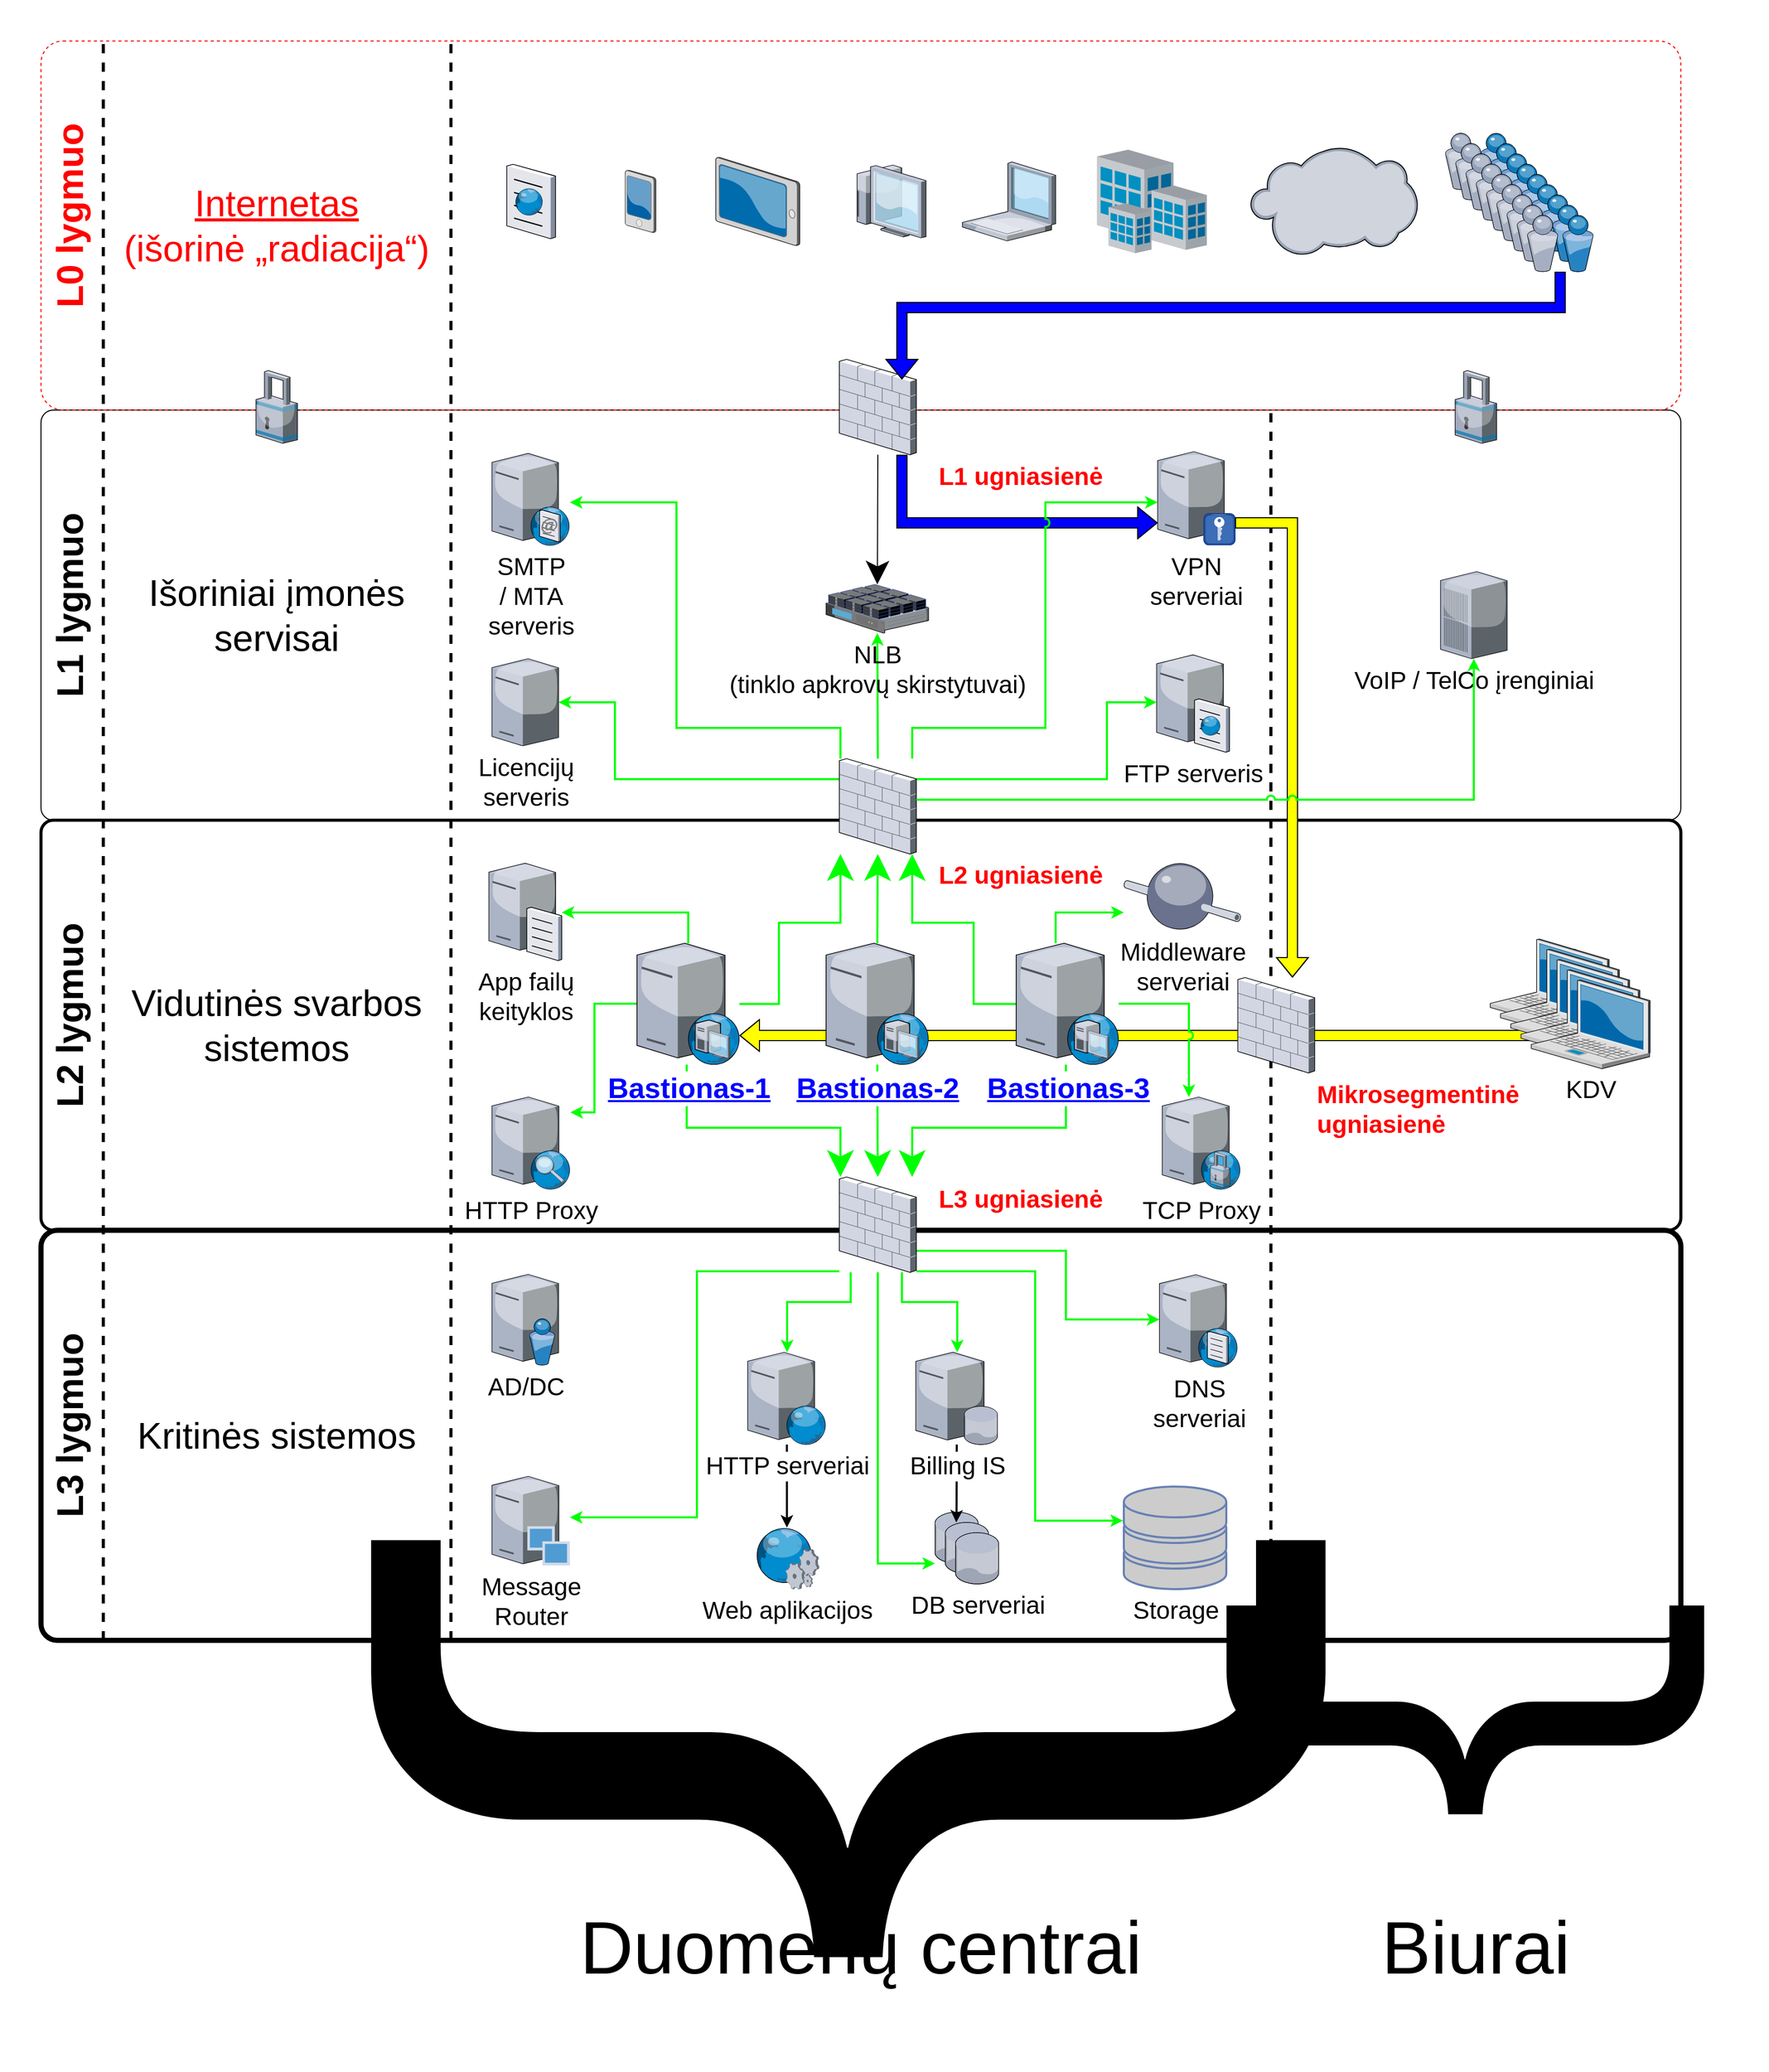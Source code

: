 <mxfile version="16.5.6" type="device"><diagram id="czewGHuXiyD_M0Kvhjbm" name="Page-1"><mxGraphModel dx="3245" dy="2559" grid="1" gridSize="10" guides="1" tooltips="1" connect="1" arrows="1" fold="1" page="1" pageScale="1" pageWidth="827" pageHeight="1169" math="0" shadow="0"><root><mxCell id="0"/><mxCell id="1" parent="0"/><mxCell id="WQLX6jeI3nnT5exrDBaf-4" value="&lt;b style=&quot;font-size: 36px&quot;&gt;L1 lygmuo&lt;/b&gt;" style="rounded=1;whiteSpace=wrap;html=1;fontSize=36;strokeColor=default;fillColor=none;arcSize=3;align=center;spacingLeft=20;horizontal=0;verticalAlign=top;" vertex="1" parent="1"><mxGeometry x="20" y="160" width="1600" height="400" as="geometry"/></mxCell><mxCell id="WQLX6jeI3nnT5exrDBaf-26" value="" style="verticalLabelPosition=bottom;sketch=0;aspect=fixed;html=1;verticalAlign=top;strokeColor=none;align=center;outlineConnect=0;shape=mxgraph.citrix.database;fontSize=24;fillColor=default;" vertex="1" parent="1"><mxGeometry x="892.25" y="1235" width="42.5" height="50" as="geometry"/></mxCell><mxCell id="WQLX6jeI3nnT5exrDBaf-2" value="" style="rounded=0;whiteSpace=wrap;html=1;strokeColor=none;fillColor=none;" vertex="1" parent="1"><mxGeometry x="-20" y="-240" width="1680" height="1960" as="geometry"/></mxCell><mxCell id="WQLX6jeI3nnT5exrDBaf-1" value="&lt;b style=&quot;font-size: 36px&quot;&gt;L0 lygmuo&lt;/b&gt;" style="rounded=1;whiteSpace=wrap;html=1;fillColor=none;arcSize=6;strokeColor=#FF0000;fontSize=36;dashed=1;align=center;spacingLeft=20;horizontal=0;verticalAlign=top;fontColor=#FF0000;" vertex="1" parent="1"><mxGeometry x="20" y="-200" width="1600" height="360" as="geometry"/></mxCell><mxCell id="WQLX6jeI3nnT5exrDBaf-6" value="&lt;b style=&quot;font-size: 36px&quot;&gt;L3 lygmuo&lt;/b&gt;" style="rounded=1;whiteSpace=wrap;html=1;fontSize=36;strokeColor=default;fillColor=none;arcSize=4;align=center;strokeWidth=5;spacingLeft=20;horizontal=0;verticalAlign=top;shadow=0;" vertex="1" parent="1"><mxGeometry x="20" y="960" width="1600" height="400" as="geometry"/></mxCell><mxCell id="WQLX6jeI3nnT5exrDBaf-60" value="{" style="text;html=1;strokeColor=none;fillColor=none;align=center;verticalAlign=middle;whiteSpace=wrap;rounded=0;labelBackgroundColor=none;fontSize=999;fontColor=#000000;direction=west;horizontal=0;fontFamily=Courier New;" vertex="1" parent="1"><mxGeometry x="420" y="1420" width="760" height="120" as="geometry"/></mxCell><mxCell id="WQLX6jeI3nnT5exrDBaf-5" value="&lt;b style=&quot;font-size: 36px&quot;&gt;L2 lygmuo&lt;/b&gt;" style="rounded=1;whiteSpace=wrap;html=1;fontSize=36;strokeColor=default;fillColor=none;arcSize=3;align=center;strokeWidth=3;spacingLeft=20;horizontal=0;verticalAlign=top;" vertex="1" parent="1"><mxGeometry x="20" y="560" width="1600" height="400" as="geometry"/></mxCell><mxCell id="WQLX6jeI3nnT5exrDBaf-50" value="&lt;span style=&quot;font-family: &amp;#34;helvetica&amp;#34; ; font-size: 36px ; font-style: normal ; font-weight: 400 ; letter-spacing: normal ; text-indent: 0px ; text-transform: none ; word-spacing: 0px ; display: inline ; float: none&quot;&gt;&lt;u&gt;Internetas&lt;/u&gt;&lt;br&gt;(išorinė „radiacija“)&lt;br&gt;&lt;/span&gt;" style="text;whiteSpace=wrap;html=1;fontSize=36;fontColor=#FF0000;labelBackgroundColor=none;align=center;verticalAlign=middle;" vertex="1" parent="1"><mxGeometry x="80" y="-200" width="340" height="360" as="geometry"/></mxCell><mxCell id="WQLX6jeI3nnT5exrDBaf-54" value="&lt;span style=&quot;color: rgb(0 , 0 , 0) ; font-family: &amp;#34;helvetica&amp;#34; ; font-size: 36px ; font-style: normal ; font-weight: 400 ; letter-spacing: normal ; text-indent: 0px ; text-transform: none ; word-spacing: 0px ; display: inline ; float: none&quot;&gt;Išoriniai įmonės servisai&lt;/span&gt;" style="text;whiteSpace=wrap;html=1;fontSize=36;fontColor=default;align=center;verticalAlign=middle;labelBackgroundColor=none;" vertex="1" parent="1"><mxGeometry x="80" y="160" width="340" height="400" as="geometry"/></mxCell><mxCell id="WQLX6jeI3nnT5exrDBaf-55" value="&lt;span style=&quot;color: rgb(0 , 0 , 0) ; font-family: &amp;#34;helvetica&amp;#34; ; font-size: 36px ; font-style: normal ; font-weight: 400 ; letter-spacing: normal ; text-indent: 0px ; text-transform: none ; word-spacing: 0px ; display: inline ; float: none&quot;&gt;Vidutinės svarbos sistemos&lt;/span&gt;" style="text;whiteSpace=wrap;html=1;fontSize=36;fontColor=default;labelBackgroundColor=none;align=center;verticalAlign=middle;" vertex="1" parent="1"><mxGeometry x="80" y="560" width="340" height="400" as="geometry"/></mxCell><mxCell id="WQLX6jeI3nnT5exrDBaf-76" style="edgeStyle=orthogonalEdgeStyle;rounded=0;jumpStyle=arc;orthogonalLoop=1;jettySize=auto;html=1;fontFamily=Helvetica;fontSize=32;fontColor=#0000FF;endSize=20;strokeWidth=1;" edge="1" parent="1" source="WQLX6jeI3nnT5exrDBaf-17" target="WQLX6jeI3nnT5exrDBaf-40"><mxGeometry relative="1" as="geometry"/></mxCell><mxCell id="WQLX6jeI3nnT5exrDBaf-17" value="L1 ugniasienė" style="verticalLabelPosition=bottom;sketch=0;aspect=fixed;html=1;verticalAlign=top;strokeColor=none;align=left;outlineConnect=0;shape=mxgraph.citrix.firewall;fontSize=24;fillColor=none;fontColor=#FF0000;fontStyle=1;labelPosition=right;spacingLeft=20;" vertex="1" parent="1"><mxGeometry x="799" y="110.5" width="75" height="93" as="geometry"/></mxCell><mxCell id="WQLX6jeI3nnT5exrDBaf-19" value="Licencijų&lt;br&gt;serveris" style="verticalLabelPosition=bottom;sketch=0;aspect=fixed;html=1;verticalAlign=top;strokeColor=none;align=center;outlineConnect=0;shape=mxgraph.citrix.license_server;fontSize=24;fillColor=none;" vertex="1" parent="1"><mxGeometry x="460" y="402.5" width="65" height="85" as="geometry"/></mxCell><mxCell id="WQLX6jeI3nnT5exrDBaf-92" style="edgeStyle=orthogonalEdgeStyle;rounded=0;jumpStyle=arc;orthogonalLoop=1;jettySize=auto;html=1;fontFamily=Helvetica;fontSize=28;fontColor=#0000FF;startArrow=none;startFill=0;endArrow=classic;endFill=1;targetPerimeterSpacing=0;strokeColor=#00FF00;strokeWidth=2;fillColor=#FFFF00;" edge="1" parent="1" source="WQLX6jeI3nnT5exrDBaf-22" target="WQLX6jeI3nnT5exrDBaf-40"><mxGeometry relative="1" as="geometry"/></mxCell><mxCell id="WQLX6jeI3nnT5exrDBaf-94" style="edgeStyle=orthogonalEdgeStyle;rounded=0;jumpStyle=arc;orthogonalLoop=1;jettySize=auto;html=1;fontFamily=Helvetica;fontSize=28;fontColor=#0000FF;startArrow=none;startFill=0;endArrow=classic;endFill=1;targetPerimeterSpacing=0;strokeColor=#00FF00;strokeWidth=2;fillColor=#FFFF00;" edge="1" parent="1" source="WQLX6jeI3nnT5exrDBaf-22" target="WQLX6jeI3nnT5exrDBaf-35"><mxGeometry relative="1" as="geometry"><Array as="points"><mxPoint x="800" y="470"/><mxPoint x="640" y="470"/><mxPoint x="640" y="250"/></Array></mxGeometry></mxCell><mxCell id="WQLX6jeI3nnT5exrDBaf-95" style="edgeStyle=orthogonalEdgeStyle;rounded=0;jumpStyle=arc;orthogonalLoop=1;jettySize=auto;html=1;fontFamily=Helvetica;fontSize=28;fontColor=#0000FF;startArrow=none;startFill=0;endArrow=classic;endFill=1;targetPerimeterSpacing=0;strokeColor=#00FF00;strokeWidth=2;fillColor=#FFFF00;" edge="1" parent="1" source="WQLX6jeI3nnT5exrDBaf-22" target="WQLX6jeI3nnT5exrDBaf-19"><mxGeometry relative="1" as="geometry"><Array as="points"><mxPoint x="580" y="520"/><mxPoint x="580" y="445"/></Array></mxGeometry></mxCell><mxCell id="WQLX6jeI3nnT5exrDBaf-96" style="edgeStyle=orthogonalEdgeStyle;rounded=0;jumpStyle=arc;orthogonalLoop=1;jettySize=auto;html=1;fontFamily=Helvetica;fontSize=28;fontColor=#0000FF;startArrow=none;startFill=0;endArrow=classic;endFill=1;targetPerimeterSpacing=0;strokeColor=#00FF00;strokeWidth=2;fillColor=#FFFF00;" edge="1" parent="1" source="WQLX6jeI3nnT5exrDBaf-22" target="WQLX6jeI3nnT5exrDBaf-143"><mxGeometry relative="1" as="geometry"><mxPoint x="1091.25" y="445" as="targetPoint"/><Array as="points"><mxPoint x="1060" y="520"/><mxPoint x="1060" y="445"/></Array></mxGeometry></mxCell><mxCell id="WQLX6jeI3nnT5exrDBaf-22" value="L2 ugniasienė" style="verticalLabelPosition=bottom;sketch=0;aspect=fixed;html=1;verticalAlign=top;strokeColor=none;align=left;outlineConnect=0;shape=mxgraph.citrix.firewall;fontSize=24;fillColor=none;fontColor=#FF0000;fontStyle=1;labelBackgroundColor=default;labelPosition=right;spacingLeft=20;" vertex="1" parent="1"><mxGeometry x="799" y="500" width="75" height="93" as="geometry"/></mxCell><mxCell id="WQLX6jeI3nnT5exrDBaf-35" value="SMTP&lt;br&gt;/ MTA&lt;br&gt;serveris" style="verticalLabelPosition=bottom;sketch=0;aspect=fixed;html=1;verticalAlign=top;strokeColor=none;align=center;outlineConnect=0;shape=mxgraph.citrix.smtp_server;fontSize=24;fillColor=default;" vertex="1" parent="1"><mxGeometry x="460" y="200" width="76" height="92" as="geometry"/></mxCell><mxCell id="WQLX6jeI3nnT5exrDBaf-36" value="VoIP / TelCo įrenginiai" style="verticalLabelPosition=bottom;sketch=0;aspect=fixed;html=1;verticalAlign=top;strokeColor=none;align=center;outlineConnect=0;shape=mxgraph.citrix.pbx_server;fontSize=24;fillColor=default;" vertex="1" parent="1"><mxGeometry x="1385.5" y="317.5" width="65" height="85" as="geometry"/></mxCell><mxCell id="WQLX6jeI3nnT5exrDBaf-9" value="DNS&lt;br&gt;serveriai" style="verticalLabelPosition=bottom;sketch=0;aspect=fixed;html=1;verticalAlign=top;strokeColor=none;align=center;outlineConnect=0;shape=mxgraph.citrix.dns_server;fontSize=24;fillColor=none;" vertex="1" parent="1"><mxGeometry x="1111.25" y="1001" width="76.5" height="92.5" as="geometry"/></mxCell><mxCell id="WQLX6jeI3nnT5exrDBaf-89" style="edgeStyle=orthogonalEdgeStyle;rounded=0;jumpStyle=arc;orthogonalLoop=1;jettySize=auto;html=1;fontFamily=Helvetica;fontSize=28;fontColor=#0000FF;startArrow=classic;startFill=1;endArrow=none;endFill=0;targetPerimeterSpacing=0;strokeColor=#00FF00;strokeWidth=2;fillColor=#FFFF00;" edge="1" parent="1" source="WQLX6jeI3nnT5exrDBaf-14" target="WQLX6jeI3nnT5exrDBaf-10"><mxGeometry relative="1" as="geometry"><Array as="points"><mxPoint x="560" y="845"/><mxPoint x="560" y="739"/></Array></mxGeometry></mxCell><mxCell id="WQLX6jeI3nnT5exrDBaf-14" value="HTTP Proxy" style="verticalLabelPosition=bottom;sketch=0;aspect=fixed;html=1;verticalAlign=top;strokeColor=none;align=center;outlineConnect=0;shape=mxgraph.citrix.edgesight_server;fontSize=24;fillColor=none;labelBackgroundColor=default;" vertex="1" parent="1"><mxGeometry x="460" y="830" width="76.5" height="90" as="geometry"/></mxCell><mxCell id="WQLX6jeI3nnT5exrDBaf-15" value="App failų&lt;br&gt;keityklos" style="verticalLabelPosition=bottom;sketch=0;aspect=fixed;html=1;verticalAlign=top;strokeColor=none;align=center;outlineConnect=0;shape=mxgraph.citrix.file_server;fontSize=24;fillColor=none;" vertex="1" parent="1"><mxGeometry x="457" y="599.75" width="71" height="97" as="geometry"/></mxCell><mxCell id="WQLX6jeI3nnT5exrDBaf-21" value="TCP Proxy" style="verticalLabelPosition=bottom;sketch=0;aspect=fixed;html=1;verticalAlign=top;strokeColor=none;align=center;outlineConnect=0;shape=mxgraph.citrix.proxy_server;fontSize=24;fillColor=none;labelBackgroundColor=default;" vertex="1" parent="1"><mxGeometry x="1114" y="830" width="76.5" height="90" as="geometry"/></mxCell><mxCell id="WQLX6jeI3nnT5exrDBaf-115" style="edgeStyle=orthogonalEdgeStyle;rounded=0;jumpStyle=arc;orthogonalLoop=1;jettySize=auto;html=1;fontFamily=Helvetica;fontSize=28;fontColor=#0000FF;startArrow=none;startFill=0;endArrow=classic;endFill=1;targetPerimeterSpacing=10;strokeColor=#000000;strokeWidth=2;fillColor=#FFFF00;" edge="1" parent="1" source="WQLX6jeI3nnT5exrDBaf-7" target="WQLX6jeI3nnT5exrDBaf-110"><mxGeometry relative="1" as="geometry"><Array as="points"><mxPoint x="913" y="1230"/><mxPoint x="913" y="1230"/></Array></mxGeometry></mxCell><mxCell id="WQLX6jeI3nnT5exrDBaf-7" value="Billing IS" style="verticalLabelPosition=bottom;sketch=0;aspect=fixed;html=1;verticalAlign=top;strokeColor=none;align=center;outlineConnect=0;shape=mxgraph.citrix.database_server;fontSize=24;fillColor=none;labelBackgroundColor=default;" vertex="1" parent="1"><mxGeometry x="873.5" y="1079" width="80" height="90" as="geometry"/></mxCell><mxCell id="WQLX6jeI3nnT5exrDBaf-8" value="AD/DC" style="verticalLabelPosition=bottom;sketch=0;aspect=fixed;html=1;verticalAlign=top;strokeColor=none;align=center;outlineConnect=0;shape=mxgraph.citrix.directory_server;fontSize=24;fillColor=none;" vertex="1" parent="1"><mxGeometry x="460" y="1003" width="65" height="88.5" as="geometry"/></mxCell><mxCell id="WQLX6jeI3nnT5exrDBaf-20" value="Message&lt;br&gt;Router" style="verticalLabelPosition=bottom;sketch=0;aspect=fixed;html=1;verticalAlign=top;strokeColor=none;align=center;outlineConnect=0;shape=mxgraph.citrix.provisioning_server;fontSize=24;fillColor=none;" vertex="1" parent="1"><mxGeometry x="460" y="1200" width="76" height="87" as="geometry"/></mxCell><mxCell id="WQLX6jeI3nnT5exrDBaf-100" style="edgeStyle=orthogonalEdgeStyle;rounded=0;jumpStyle=arc;orthogonalLoop=1;jettySize=auto;html=1;fontFamily=Helvetica;fontSize=28;fontColor=#0000FF;startArrow=none;startFill=0;endArrow=classic;endFill=1;targetPerimeterSpacing=0;strokeColor=#00FF00;strokeWidth=2;fillColor=#FFFF00;" edge="1" parent="1" source="WQLX6jeI3nnT5exrDBaf-23" target="WQLX6jeI3nnT5exrDBaf-9"><mxGeometry relative="1" as="geometry"><Array as="points"><mxPoint x="1020" y="980"/><mxPoint x="1020" y="1047"/></Array></mxGeometry></mxCell><mxCell id="WQLX6jeI3nnT5exrDBaf-101" style="edgeStyle=orthogonalEdgeStyle;rounded=0;jumpStyle=arc;orthogonalLoop=1;jettySize=auto;html=1;fontFamily=Helvetica;fontSize=28;fontColor=#0000FF;startArrow=none;startFill=0;endArrow=classic;endFill=1;targetPerimeterSpacing=0;strokeColor=#00FF00;strokeWidth=2;fillColor=#FFFF00;" edge="1" parent="1" source="WQLX6jeI3nnT5exrDBaf-23" target="WQLX6jeI3nnT5exrDBaf-24"><mxGeometry relative="1" as="geometry"><Array as="points"><mxPoint x="810" y="1030"/><mxPoint x="748" y="1030"/></Array></mxGeometry></mxCell><mxCell id="WQLX6jeI3nnT5exrDBaf-102" style="edgeStyle=orthogonalEdgeStyle;rounded=0;jumpStyle=arc;orthogonalLoop=1;jettySize=auto;html=1;fontFamily=Helvetica;fontSize=28;fontColor=#0000FF;startArrow=none;startFill=0;endArrow=classic;endFill=1;targetPerimeterSpacing=0;strokeColor=#00FF00;strokeWidth=2;fillColor=#FFFF00;" edge="1" parent="1" source="WQLX6jeI3nnT5exrDBaf-23" target="WQLX6jeI3nnT5exrDBaf-7"><mxGeometry relative="1" as="geometry"><Array as="points"><mxPoint x="860" y="1030"/><mxPoint x="914" y="1030"/></Array></mxGeometry></mxCell><mxCell id="WQLX6jeI3nnT5exrDBaf-104" style="edgeStyle=orthogonalEdgeStyle;rounded=0;jumpStyle=arc;orthogonalLoop=1;jettySize=auto;html=1;fontFamily=Helvetica;fontSize=28;fontColor=#0000FF;startArrow=none;startFill=0;endArrow=classic;endFill=1;targetPerimeterSpacing=0;strokeColor=#00FF00;strokeWidth=2;fillColor=#FFFF00;" edge="1" parent="1" source="WQLX6jeI3nnT5exrDBaf-23" target="WQLX6jeI3nnT5exrDBaf-20"><mxGeometry relative="1" as="geometry"><Array as="points"><mxPoint x="660" y="1000"/><mxPoint x="660" y="1240"/></Array></mxGeometry></mxCell><mxCell id="WQLX6jeI3nnT5exrDBaf-105" style="edgeStyle=orthogonalEdgeStyle;rounded=0;jumpStyle=arc;orthogonalLoop=1;jettySize=auto;html=1;entryX=-0.008;entryY=0.332;entryDx=0;entryDy=0;entryPerimeter=0;fontFamily=Helvetica;fontSize=28;fontColor=#0000FF;startArrow=none;startFill=0;endArrow=classic;endFill=1;targetPerimeterSpacing=20;strokeColor=#00FF00;strokeWidth=2;fillColor=#FFFF00;" edge="1" parent="1" source="WQLX6jeI3nnT5exrDBaf-23" target="WQLX6jeI3nnT5exrDBaf-38"><mxGeometry relative="1" as="geometry"><Array as="points"><mxPoint x="990" y="1000"/><mxPoint x="990" y="1243"/></Array></mxGeometry></mxCell><mxCell id="WQLX6jeI3nnT5exrDBaf-106" style="edgeStyle=orthogonalEdgeStyle;rounded=0;jumpStyle=arc;orthogonalLoop=1;jettySize=auto;html=1;fontFamily=Helvetica;fontSize=28;fontColor=#0000FF;startArrow=none;startFill=0;endArrow=classic;endFill=1;targetPerimeterSpacing=0;strokeColor=#00FF00;strokeWidth=2;fillColor=#FFFF00;" edge="1" parent="1" source="WQLX6jeI3nnT5exrDBaf-23" target="WQLX6jeI3nnT5exrDBaf-26"><mxGeometry relative="1" as="geometry"><Array as="points"><mxPoint x="837" y="1285"/></Array></mxGeometry></mxCell><mxCell id="WQLX6jeI3nnT5exrDBaf-23" value="L3 ugniasienė" style="verticalLabelPosition=middle;sketch=0;aspect=fixed;html=1;verticalAlign=middle;strokeColor=none;align=left;outlineConnect=0;shape=mxgraph.citrix.firewall;fontSize=24;fillColor=none;fontColor=#FF0000;fontStyle=1;labelPosition=right;spacingTop=-50;spacingLeft=20;" vertex="1" parent="1"><mxGeometry x="799" y="908" width="75" height="93" as="geometry"/></mxCell><mxCell id="WQLX6jeI3nnT5exrDBaf-113" style="edgeStyle=orthogonalEdgeStyle;rounded=0;jumpStyle=arc;orthogonalLoop=1;jettySize=auto;html=1;fontFamily=Helvetica;fontSize=28;fontColor=#0000FF;startArrow=none;startFill=0;endArrow=classic;endFill=1;targetPerimeterSpacing=0;strokeColor=#000000;strokeWidth=2;fillColor=#FFFF00;" edge="1" parent="1" source="WQLX6jeI3nnT5exrDBaf-24" target="WQLX6jeI3nnT5exrDBaf-41"><mxGeometry relative="1" as="geometry"/></mxCell><mxCell id="WQLX6jeI3nnT5exrDBaf-24" value="HTTP serveriai" style="verticalLabelPosition=bottom;sketch=0;aspect=fixed;html=1;verticalAlign=top;strokeColor=none;align=center;outlineConnect=0;shape=mxgraph.citrix.web_server;fontSize=24;fillColor=default;labelBackgroundColor=default;" vertex="1" parent="1"><mxGeometry x="709.5" y="1079" width="76.5" height="90" as="geometry"/></mxCell><mxCell id="WQLX6jeI3nnT5exrDBaf-37" value="Middleware&lt;br&gt;serveriai" style="verticalLabelPosition=bottom;sketch=0;aspect=fixed;html=1;verticalAlign=top;strokeColor=none;align=center;outlineConnect=0;shape=mxgraph.citrix.middleware;fontSize=24;fillColor=default;" vertex="1" parent="1"><mxGeometry x="1076.5" y="599.75" width="114" height="68" as="geometry"/></mxCell><mxCell id="WQLX6jeI3nnT5exrDBaf-38" value="Storage" style="fontColor=default;verticalAlign=top;verticalLabelPosition=bottom;labelPosition=center;align=center;html=1;outlineConnect=0;fillColor=#CCCCCC;strokeColor=#6881B3;gradientColor=none;gradientDirection=north;strokeWidth=2;shape=mxgraph.networks.storage;fontSize=24;" vertex="1" parent="1"><mxGeometry x="1076.5" y="1210" width="100" height="100" as="geometry"/></mxCell><mxCell id="WQLX6jeI3nnT5exrDBaf-41" value="Web aplikacijos" style="verticalLabelPosition=bottom;sketch=0;aspect=fixed;html=1;verticalAlign=top;strokeColor=none;align=center;outlineConnect=0;shape=mxgraph.citrix.web_service;fontSize=24;fontColor=default;fillColor=default;" vertex="1" parent="1"><mxGeometry x="716.25" y="1250" width="63" height="60" as="geometry"/></mxCell><mxCell id="WQLX6jeI3nnT5exrDBaf-48" value="" style="endArrow=none;dashed=1;html=1;rounded=0;fontSize=36;fontColor=default;exitX=0.25;exitY=1;exitDx=0;exitDy=0;entryX=0.25;entryY=0;entryDx=0;entryDy=0;strokeWidth=3;" edge="1" parent="1" source="WQLX6jeI3nnT5exrDBaf-6" target="WQLX6jeI3nnT5exrDBaf-1"><mxGeometry width="50" height="50" relative="1" as="geometry"><mxPoint x="482" y="480" as="sourcePoint"/><mxPoint x="322" y="86" as="targetPoint"/></mxGeometry></mxCell><mxCell id="WQLX6jeI3nnT5exrDBaf-51" value="" style="endArrow=none;dashed=1;html=1;rounded=0;fontSize=36;fontColor=default;exitX=0.038;exitY=1;exitDx=0;exitDy=0;exitPerimeter=0;entryX=0.038;entryY=0;entryDx=0;entryDy=0;entryPerimeter=0;strokeWidth=3;" edge="1" parent="1" source="WQLX6jeI3nnT5exrDBaf-6" target="WQLX6jeI3nnT5exrDBaf-1"><mxGeometry width="50" height="50" relative="1" as="geometry"><mxPoint x="80" y="1340" as="sourcePoint"/><mxPoint x="80" y="-200" as="targetPoint"/></mxGeometry></mxCell><mxCell id="WQLX6jeI3nnT5exrDBaf-56" value="&lt;span style=&quot;font-family: helvetica; font-size: 36px; font-style: normal; font-weight: 400; letter-spacing: normal; text-indent: 0px; text-transform: none; word-spacing: 0px; display: inline; float: none;&quot;&gt;Kritinės sistemos&lt;/span&gt;" style="text;whiteSpace=wrap;html=1;fontSize=36;fontColor=default;align=center;verticalAlign=middle;labelBackgroundColor=none;" vertex="1" parent="1"><mxGeometry x="80" y="960" width="340" height="400" as="geometry"/></mxCell><mxCell id="WQLX6jeI3nnT5exrDBaf-28" value="" style="verticalLabelPosition=bottom;sketch=0;aspect=fixed;html=1;verticalAlign=top;strokeColor=none;align=center;outlineConnect=0;shape=mxgraph.citrix.security;fontSize=24;fillColor=default;" vertex="1" parent="1"><mxGeometry x="229.75" y="121.5" width="40.5" height="71" as="geometry"/></mxCell><mxCell id="WQLX6jeI3nnT5exrDBaf-58" value="" style="endArrow=none;dashed=1;html=1;rounded=0;fontSize=36;fontColor=default;entryX=0.75;entryY=0;entryDx=0;entryDy=0;strokeWidth=3;exitX=0.75;exitY=1;exitDx=0;exitDy=0;" edge="1" parent="1" source="WQLX6jeI3nnT5exrDBaf-6" target="WQLX6jeI3nnT5exrDBaf-4"><mxGeometry width="50" height="50" relative="1" as="geometry"><mxPoint x="1220" y="1330" as="sourcePoint"/><mxPoint x="1220.0" y="-196" as="targetPoint"/></mxGeometry></mxCell><mxCell id="WQLX6jeI3nnT5exrDBaf-61" value="{" style="text;html=1;strokeColor=none;fillColor=none;align=center;verticalAlign=middle;whiteSpace=wrap;rounded=0;labelBackgroundColor=none;fontSize=500;fontColor=#000000;direction=west;horizontal=0;fontFamily=Courier New;" vertex="1" parent="1"><mxGeometry x="1220" y="1420" width="370" height="30" as="geometry"/></mxCell><mxCell id="WQLX6jeI3nnT5exrDBaf-62" value="Duomenų centrai" style="text;html=1;strokeColor=none;fillColor=none;align=center;verticalAlign=middle;whiteSpace=wrap;rounded=0;labelBackgroundColor=none;fontFamily=Helvetica;fontSize=72;fontColor=#000000;" vertex="1" parent="1"><mxGeometry x="420" y="1600" width="800" height="120" as="geometry"/></mxCell><mxCell id="WQLX6jeI3nnT5exrDBaf-63" value="Biurai" style="text;html=1;strokeColor=none;fillColor=none;align=center;verticalAlign=middle;whiteSpace=wrap;rounded=0;labelBackgroundColor=none;fontFamily=Helvetica;fontSize=72;fontColor=#000000;" vertex="1" parent="1"><mxGeometry x="1220" y="1600" width="400" height="120" as="geometry"/></mxCell><mxCell id="WQLX6jeI3nnT5exrDBaf-73" style="edgeStyle=orthogonalEdgeStyle;rounded=0;jumpStyle=arc;orthogonalLoop=1;jettySize=auto;html=1;fontFamily=Helvetica;fontSize=32;fontColor=#0000FF;endSize=20;strokeWidth=2;strokeColor=#00FF00;" edge="1" parent="1" source="WQLX6jeI3nnT5exrDBaf-10" target="WQLX6jeI3nnT5exrDBaf-23"><mxGeometry relative="1" as="geometry"><Array as="points"><mxPoint x="650" y="860"/><mxPoint x="800" y="860"/></Array></mxGeometry></mxCell><mxCell id="WQLX6jeI3nnT5exrDBaf-72" style="edgeStyle=orthogonalEdgeStyle;rounded=0;jumpStyle=arc;orthogonalLoop=1;jettySize=auto;html=1;fontFamily=Helvetica;fontSize=32;fontColor=#0000FF;endSize=20;strokeWidth=2;strokeColor=#00FF00;" edge="1" parent="1" source="WQLX6jeI3nnT5exrDBaf-65" target="WQLX6jeI3nnT5exrDBaf-23"><mxGeometry relative="1" as="geometry"/></mxCell><mxCell id="WQLX6jeI3nnT5exrDBaf-75" style="edgeStyle=orthogonalEdgeStyle;rounded=0;jumpStyle=arc;orthogonalLoop=1;jettySize=auto;html=1;fontFamily=Helvetica;fontSize=32;fontColor=#0000FF;endSize=20;strokeWidth=2;strokeColor=#00FF00;" edge="1" parent="1" source="WQLX6jeI3nnT5exrDBaf-66" target="WQLX6jeI3nnT5exrDBaf-23"><mxGeometry relative="1" as="geometry"><Array as="points"><mxPoint x="1020" y="860"/><mxPoint x="870" y="860"/></Array></mxGeometry></mxCell><mxCell id="WQLX6jeI3nnT5exrDBaf-79" style="edgeStyle=orthogonalEdgeStyle;shape=flexArrow;rounded=0;jumpStyle=arc;orthogonalLoop=1;jettySize=auto;html=1;fontFamily=Helvetica;fontSize=28;fontColor=#0000FF;startArrow=none;startFill=0;targetPerimeterSpacing=0;strokeWidth=1;fillColor=#FFFF00;" edge="1" parent="1" source="WQLX6jeI3nnT5exrDBaf-34" target="WQLX6jeI3nnT5exrDBaf-10"><mxGeometry relative="1" as="geometry"><Array as="points"><mxPoint x="1070" y="770"/><mxPoint x="1070" y="770"/></Array></mxGeometry></mxCell><mxCell id="WQLX6jeI3nnT5exrDBaf-81" value="" style="edgeStyle=orthogonalEdgeStyle;rounded=0;jumpStyle=arc;orthogonalLoop=1;jettySize=auto;html=1;fontFamily=Helvetica;fontSize=28;fontColor=#0000FF;startArrow=none;startFill=0;targetPerimeterSpacing=0;strokeColor=#00FF00;strokeWidth=2;fillColor=#FFFF00;" edge="1" parent="1" source="WQLX6jeI3nnT5exrDBaf-10" target="WQLX6jeI3nnT5exrDBaf-15"><mxGeometry relative="1" as="geometry"><Array as="points"><mxPoint x="652" y="650"/></Array></mxGeometry></mxCell><mxCell id="WQLX6jeI3nnT5exrDBaf-47" value="KD" style="group" vertex="1" connectable="0" parent="1"><mxGeometry x="1434" y="675.96" width="156" height="126.5" as="geometry"/></mxCell><mxCell id="WQLX6jeI3nnT5exrDBaf-30" value="" style="verticalLabelPosition=bottom;sketch=0;aspect=fixed;html=1;verticalAlign=top;strokeColor=none;align=center;outlineConnect=0;shape=mxgraph.citrix.laptop_2;fontSize=24;fillColor=default;" vertex="1" parent="WQLX6jeI3nnT5exrDBaf-47"><mxGeometry width="116" height="86.5" as="geometry"/></mxCell><mxCell id="WQLX6jeI3nnT5exrDBaf-31" value="" style="verticalLabelPosition=bottom;sketch=0;aspect=fixed;html=1;verticalAlign=top;strokeColor=none;align=center;outlineConnect=0;shape=mxgraph.citrix.laptop_2;fontSize=24;fillColor=default;" vertex="1" parent="WQLX6jeI3nnT5exrDBaf-47"><mxGeometry x="10" y="10" width="116" height="86.5" as="geometry"/></mxCell><mxCell id="WQLX6jeI3nnT5exrDBaf-32" value="" style="verticalLabelPosition=bottom;sketch=0;aspect=fixed;html=1;verticalAlign=top;strokeColor=none;align=center;outlineConnect=0;shape=mxgraph.citrix.laptop_2;fontSize=24;fillColor=default;" vertex="1" parent="WQLX6jeI3nnT5exrDBaf-47"><mxGeometry x="20" y="20" width="116" height="86.5" as="geometry"/></mxCell><mxCell id="WQLX6jeI3nnT5exrDBaf-33" value="" style="verticalLabelPosition=bottom;sketch=0;aspect=fixed;html=1;verticalAlign=top;strokeColor=none;align=center;outlineConnect=0;shape=mxgraph.citrix.laptop_2;fontSize=24;fillColor=default;" vertex="1" parent="WQLX6jeI3nnT5exrDBaf-47"><mxGeometry x="30" y="30" width="116" height="86.5" as="geometry"/></mxCell><mxCell id="WQLX6jeI3nnT5exrDBaf-34" value="KDV" style="verticalLabelPosition=bottom;sketch=0;aspect=fixed;html=1;verticalAlign=top;strokeColor=none;align=center;outlineConnect=0;shape=mxgraph.citrix.laptop_2;fontSize=24;fillColor=default;labelBackgroundColor=default;" vertex="1" parent="WQLX6jeI3nnT5exrDBaf-47"><mxGeometry x="40" y="40" width="116" height="86.5" as="geometry"/></mxCell><mxCell id="WQLX6jeI3nnT5exrDBaf-98" style="edgeStyle=orthogonalEdgeStyle;rounded=0;jumpStyle=arc;orthogonalLoop=1;jettySize=auto;html=1;fontFamily=Helvetica;fontSize=28;fontColor=#0000FF;startArrow=none;startFill=0;endArrow=classic;endFill=1;targetPerimeterSpacing=0;strokeColor=#00FF00;strokeWidth=2;fillColor=#FFFF00;" edge="1" parent="1" source="WQLX6jeI3nnT5exrDBaf-66" target="WQLX6jeI3nnT5exrDBaf-37"><mxGeometry relative="1" as="geometry"><Array as="points"><mxPoint x="1010" y="650"/></Array></mxGeometry></mxCell><mxCell id="WQLX6jeI3nnT5exrDBaf-154" style="edgeStyle=orthogonalEdgeStyle;rounded=0;jumpStyle=arc;orthogonalLoop=1;jettySize=auto;html=1;fontFamily=Helvetica;fontSize=28;fontColor=#FF0000;startArrow=none;startFill=0;endArrow=classic;endFill=1;targetPerimeterSpacing=0;strokeColor=#00FF00;strokeWidth=2;fillColor=#FF0000;endSize=20;" edge="1" parent="1" source="WQLX6jeI3nnT5exrDBaf-66" target="WQLX6jeI3nnT5exrDBaf-22"><mxGeometry relative="1" as="geometry"><mxPoint x="890" y="580" as="targetPoint"/><Array as="points"><mxPoint x="930" y="739"/><mxPoint x="930" y="660"/><mxPoint x="870" y="660"/></Array></mxGeometry></mxCell><mxCell id="WQLX6jeI3nnT5exrDBaf-66" value="Bastionas-3" style="verticalLabelPosition=bottom;sketch=0;aspect=fixed;html=1;verticalAlign=top;strokeColor=none;align=center;outlineConnect=0;shape=mxgraph.citrix.dhcp_server;fontSize=28;fillColor=none;fontColor=#0000FF;fontStyle=5;labelBackgroundColor=default;" vertex="1" parent="1"><mxGeometry x="971.503" y="680" width="100" height="118.42" as="geometry"/></mxCell><mxCell id="WQLX6jeI3nnT5exrDBaf-91" style="edgeStyle=orthogonalEdgeStyle;rounded=0;jumpStyle=arc;orthogonalLoop=1;jettySize=auto;html=1;fontFamily=Helvetica;fontSize=28;fontColor=#0000FF;startArrow=none;startFill=0;endArrow=classic;endFill=1;targetPerimeterSpacing=0;strokeColor=#00FF00;strokeWidth=2;fillColor=#FFFF00;endSize=20;" edge="1" parent="1" source="WQLX6jeI3nnT5exrDBaf-65" target="WQLX6jeI3nnT5exrDBaf-22"><mxGeometry relative="1" as="geometry"/></mxCell><mxCell id="WQLX6jeI3nnT5exrDBaf-65" value="Bastionas-2" style="verticalLabelPosition=bottom;sketch=0;aspect=fixed;html=1;verticalAlign=top;strokeColor=none;align=center;outlineConnect=0;shape=mxgraph.citrix.dhcp_server;fontSize=28;fillColor=none;fontColor=#0000FF;fontStyle=5;labelBackgroundColor=default;" vertex="1" parent="1"><mxGeometry x="786" y="680.0" width="100" height="118.42" as="geometry"/></mxCell><mxCell id="WQLX6jeI3nnT5exrDBaf-153" style="edgeStyle=orthogonalEdgeStyle;rounded=0;jumpStyle=arc;orthogonalLoop=1;jettySize=auto;html=1;fontFamily=Helvetica;fontSize=28;fontColor=#FF0000;startArrow=none;startFill=0;endArrow=classic;endFill=1;targetPerimeterSpacing=0;strokeColor=#00FF00;strokeWidth=2;fillColor=#FF0000;endSize=20;" edge="1" parent="1" source="WQLX6jeI3nnT5exrDBaf-10" target="WQLX6jeI3nnT5exrDBaf-22"><mxGeometry relative="1" as="geometry"><Array as="points"><mxPoint x="740" y="739"/><mxPoint x="740" y="660"/><mxPoint x="800" y="660"/></Array></mxGeometry></mxCell><mxCell id="WQLX6jeI3nnT5exrDBaf-10" value="Bastionas-1" style="verticalLabelPosition=bottom;sketch=0;aspect=fixed;html=1;verticalAlign=top;strokeColor=none;align=center;outlineConnect=0;shape=mxgraph.citrix.dhcp_server;fontSize=28;fillColor=none;fontColor=#0000FF;fontStyle=5;labelBackgroundColor=default;" vertex="1" parent="1"><mxGeometry x="601.5" y="680.0" width="100" height="118.42" as="geometry"/></mxCell><mxCell id="WQLX6jeI3nnT5exrDBaf-40" value="NLB&lt;br&gt;(tinklo apkrovų skirstytuvai)" style="verticalLabelPosition=bottom;sketch=0;aspect=fixed;html=1;verticalAlign=top;strokeColor=none;align=center;outlineConnect=0;shape=mxgraph.citrix.netscaler_sdx;fontSize=24;fillColor=default;labelBackgroundColor=none;labelPosition=center;" vertex="1" parent="1"><mxGeometry x="786" y="330" width="100" height="47.5" as="geometry"/></mxCell><mxCell id="WQLX6jeI3nnT5exrDBaf-109" value="" style="verticalLabelPosition=bottom;sketch=0;aspect=fixed;html=1;verticalAlign=top;strokeColor=none;align=center;outlineConnect=0;shape=mxgraph.citrix.database;fontSize=24;fillColor=default;" vertex="1" parent="1"><mxGeometry x="902.25" y="1245" width="42.5" height="50" as="geometry"/></mxCell><mxCell id="WQLX6jeI3nnT5exrDBaf-110" value="DB serveriai" style="verticalLabelPosition=bottom;sketch=0;aspect=fixed;html=1;verticalAlign=top;strokeColor=none;align=center;outlineConnect=0;shape=mxgraph.citrix.database;fontSize=24;fillColor=default;" vertex="1" parent="1"><mxGeometry x="912.25" y="1255" width="42.5" height="50" as="geometry"/></mxCell><mxCell id="WQLX6jeI3nnT5exrDBaf-111" value="" style="verticalLabelPosition=bottom;sketch=0;aspect=fixed;html=1;verticalAlign=top;strokeColor=none;align=center;outlineConnect=0;shape=mxgraph.citrix.security;fontSize=24;fillColor=default;" vertex="1" parent="1"><mxGeometry x="1399.75" y="121.5" width="40.5" height="71" as="geometry"/></mxCell><mxCell id="WQLX6jeI3nnT5exrDBaf-130" value="" style="group" vertex="1" connectable="0" parent="1"><mxGeometry x="1390" y="-110" width="144.5" height="135" as="geometry"/></mxCell><mxCell id="WQLX6jeI3nnT5exrDBaf-121" value="" style="verticalLabelPosition=bottom;sketch=0;aspect=fixed;html=1;verticalAlign=top;strokeColor=none;align=center;outlineConnect=0;shape=mxgraph.citrix.users;labelBackgroundColor=default;fontFamily=Helvetica;fontSize=28;fontColor=#0000FF;fillColor=default;" vertex="1" parent="WQLX6jeI3nnT5exrDBaf-130"><mxGeometry width="64.5" height="55" as="geometry"/></mxCell><mxCell id="WQLX6jeI3nnT5exrDBaf-122" value="" style="verticalLabelPosition=bottom;sketch=0;aspect=fixed;html=1;verticalAlign=top;strokeColor=none;align=center;outlineConnect=0;shape=mxgraph.citrix.users;labelBackgroundColor=default;fontFamily=Helvetica;fontSize=28;fontColor=#0000FF;fillColor=default;" vertex="1" parent="WQLX6jeI3nnT5exrDBaf-130"><mxGeometry x="10" y="10" width="64.5" height="55" as="geometry"/></mxCell><mxCell id="WQLX6jeI3nnT5exrDBaf-123" value="" style="verticalLabelPosition=bottom;sketch=0;aspect=fixed;html=1;verticalAlign=top;strokeColor=none;align=center;outlineConnect=0;shape=mxgraph.citrix.users;labelBackgroundColor=default;fontFamily=Helvetica;fontSize=28;fontColor=#0000FF;fillColor=default;" vertex="1" parent="WQLX6jeI3nnT5exrDBaf-130"><mxGeometry x="20" y="20" width="64.5" height="55" as="geometry"/></mxCell><mxCell id="WQLX6jeI3nnT5exrDBaf-124" value="" style="verticalLabelPosition=bottom;sketch=0;aspect=fixed;html=1;verticalAlign=top;strokeColor=none;align=center;outlineConnect=0;shape=mxgraph.citrix.users;labelBackgroundColor=default;fontFamily=Helvetica;fontSize=28;fontColor=#0000FF;fillColor=default;" vertex="1" parent="WQLX6jeI3nnT5exrDBaf-130"><mxGeometry x="30" y="30" width="64.5" height="55" as="geometry"/></mxCell><mxCell id="WQLX6jeI3nnT5exrDBaf-125" value="" style="verticalLabelPosition=bottom;sketch=0;aspect=fixed;html=1;verticalAlign=top;strokeColor=none;align=center;outlineConnect=0;shape=mxgraph.citrix.users;labelBackgroundColor=default;fontFamily=Helvetica;fontSize=28;fontColor=#0000FF;fillColor=default;" vertex="1" parent="WQLX6jeI3nnT5exrDBaf-130"><mxGeometry x="40" y="40" width="64.5" height="55" as="geometry"/></mxCell><mxCell id="WQLX6jeI3nnT5exrDBaf-126" value="" style="verticalLabelPosition=bottom;sketch=0;aspect=fixed;html=1;verticalAlign=top;strokeColor=none;align=center;outlineConnect=0;shape=mxgraph.citrix.users;labelBackgroundColor=default;fontFamily=Helvetica;fontSize=28;fontColor=#0000FF;fillColor=default;" vertex="1" parent="WQLX6jeI3nnT5exrDBaf-130"><mxGeometry x="50" y="50" width="64.5" height="55" as="geometry"/></mxCell><mxCell id="WQLX6jeI3nnT5exrDBaf-127" value="" style="verticalLabelPosition=bottom;sketch=0;aspect=fixed;html=1;verticalAlign=top;strokeColor=none;align=center;outlineConnect=0;shape=mxgraph.citrix.users;labelBackgroundColor=default;fontFamily=Helvetica;fontSize=28;fontColor=#0000FF;fillColor=default;" vertex="1" parent="WQLX6jeI3nnT5exrDBaf-130"><mxGeometry x="60" y="60" width="64.5" height="55" as="geometry"/></mxCell><mxCell id="WQLX6jeI3nnT5exrDBaf-128" value="" style="verticalLabelPosition=bottom;sketch=0;aspect=fixed;html=1;verticalAlign=top;strokeColor=none;align=center;outlineConnect=0;shape=mxgraph.citrix.users;labelBackgroundColor=default;fontFamily=Helvetica;fontSize=28;fontColor=#0000FF;fillColor=default;" vertex="1" parent="WQLX6jeI3nnT5exrDBaf-130"><mxGeometry x="70" y="70" width="64.5" height="55" as="geometry"/></mxCell><mxCell id="WQLX6jeI3nnT5exrDBaf-129" value="" style="verticalLabelPosition=bottom;sketch=0;aspect=fixed;html=1;verticalAlign=top;strokeColor=none;align=center;outlineConnect=0;shape=mxgraph.citrix.users;labelBackgroundColor=default;fontFamily=Helvetica;fontSize=28;fontColor=#0000FF;fillColor=default;" vertex="1" parent="WQLX6jeI3nnT5exrDBaf-130"><mxGeometry x="80" y="80" width="64.5" height="55" as="geometry"/></mxCell><mxCell id="WQLX6jeI3nnT5exrDBaf-135" value="Mikrosegmentinė&lt;br&gt;ugniasienė" style="verticalLabelPosition=bottom;sketch=0;aspect=fixed;html=1;verticalAlign=top;strokeColor=none;align=left;outlineConnect=0;shape=mxgraph.citrix.firewall;fontSize=24;fillColor=none;fontColor=#FF0000;fontStyle=1;labelPosition=right;" vertex="1" parent="1"><mxGeometry x="1187.75" y="713.5" width="75" height="93" as="geometry"/></mxCell><mxCell id="WQLX6jeI3nnT5exrDBaf-138" value="" style="verticalLabelPosition=bottom;sketch=0;aspect=fixed;html=1;verticalAlign=top;strokeColor=none;align=center;outlineConnect=0;shape=mxgraph.citrix.cloud;labelBackgroundColor=default;fontFamily=Helvetica;fontSize=28;fontColor=#FF0000;fillColor=none;" vertex="1" parent="1"><mxGeometry x="1200" y="-96.75" width="163.19" height="106.5" as="geometry"/></mxCell><mxCell id="WQLX6jeI3nnT5exrDBaf-116" value="" style="verticalLabelPosition=bottom;sketch=0;aspect=fixed;html=1;verticalAlign=top;strokeColor=none;align=center;outlineConnect=0;shape=mxgraph.citrix.browser;labelBackgroundColor=default;fontFamily=Helvetica;fontSize=28;fontColor=#0000FF;fillColor=default;" vertex="1" parent="1"><mxGeometry x="474.5" y="-79.75" width="47.5" height="72.5" as="geometry"/></mxCell><mxCell id="WQLX6jeI3nnT5exrDBaf-118" value="" style="verticalLabelPosition=bottom;sketch=0;aspect=fixed;html=1;verticalAlign=top;strokeColor=none;align=center;outlineConnect=0;shape=mxgraph.citrix.pda;labelBackgroundColor=default;fontFamily=Helvetica;fontSize=28;fontColor=#0000FF;fillColor=default;" vertex="1" parent="1"><mxGeometry x="590" y="-74" width="30" height="61" as="geometry"/></mxCell><mxCell id="WQLX6jeI3nnT5exrDBaf-119" value="" style="verticalLabelPosition=bottom;sketch=0;aspect=fixed;html=1;verticalAlign=top;strokeColor=none;align=center;outlineConnect=0;shape=mxgraph.citrix.tablet_2;labelBackgroundColor=default;fontFamily=Helvetica;fontSize=28;fontColor=#0000FF;fillColor=default;" vertex="1" parent="1"><mxGeometry x="678.37" y="-86.5" width="82" height="86" as="geometry"/></mxCell><mxCell id="WQLX6jeI3nnT5exrDBaf-120" value="" style="verticalLabelPosition=bottom;sketch=0;aspect=fixed;html=1;verticalAlign=top;strokeColor=none;align=center;outlineConnect=0;shape=mxgraph.citrix.thin_client;labelBackgroundColor=default;fontFamily=Helvetica;fontSize=28;fontColor=#0000FF;fillColor=default;" vertex="1" parent="1"><mxGeometry x="812.5" y="-79" width="71" height="71" as="geometry"/></mxCell><mxCell id="WQLX6jeI3nnT5exrDBaf-140" value="" style="verticalLabelPosition=bottom;sketch=0;aspect=fixed;html=1;verticalAlign=top;strokeColor=none;align=center;outlineConnect=0;shape=mxgraph.citrix.laptop_1;labelBackgroundColor=default;fontFamily=Helvetica;fontSize=28;fontColor=#FF0000;fillColor=none;" vertex="1" parent="1"><mxGeometry x="919" y="-82" width="91" height="77" as="geometry"/></mxCell><mxCell id="WQLX6jeI3nnT5exrDBaf-141" value="" style="verticalLabelPosition=bottom;sketch=0;aspect=fixed;html=1;verticalAlign=top;strokeColor=none;align=center;outlineConnect=0;shape=mxgraph.citrix.site;labelBackgroundColor=default;fontFamily=Helvetica;fontSize=28;fontColor=#FF0000;fillColor=none;" vertex="1" parent="1"><mxGeometry x="1050.5" y="-94" width="107" height="101" as="geometry"/></mxCell><mxCell id="WQLX6jeI3nnT5exrDBaf-143" value="FTP&amp;nbsp;serveris" style="verticalLabelPosition=bottom;sketch=0;aspect=fixed;html=1;verticalAlign=top;strokeColor=none;align=center;outlineConnect=0;shape=mxgraph.citrix.ftp_server;fontSize=24;fillColor=none;" vertex="1" parent="1"><mxGeometry x="1108.5" y="396.5" width="71" height="97" as="geometry"/></mxCell><mxCell id="WQLX6jeI3nnT5exrDBaf-144" value="VPN&lt;br&gt;serveriai" style="verticalLabelPosition=bottom;sketch=0;aspect=fixed;html=1;verticalAlign=top;strokeColor=none;align=center;outlineConnect=0;shape=mxgraph.citrix.radius_server;fontSize=24;fillColor=default;" vertex="1" parent="1"><mxGeometry x="1109.5" y="200.5" width="75.5" height="91" as="geometry"/></mxCell><mxCell id="WQLX6jeI3nnT5exrDBaf-148" style="edgeStyle=orthogonalEdgeStyle;shape=flexArrow;rounded=0;jumpStyle=arc;orthogonalLoop=1;jettySize=auto;html=1;fontFamily=Helvetica;fontSize=28;fontColor=#0000FF;startArrow=none;startFill=0;targetPerimeterSpacing=0;strokeWidth=1;fillColor=#0000FF;entryX=0.813;entryY=0.21;entryDx=0;entryDy=0;entryPerimeter=0;" edge="1" parent="1" source="WQLX6jeI3nnT5exrDBaf-129" target="WQLX6jeI3nnT5exrDBaf-17"><mxGeometry relative="1" as="geometry"><mxPoint x="1509" y="57.25" as="sourcePoint"/><mxPoint x="860" y="90.5" as="targetPoint"/><Array as="points"><mxPoint x="1502" y="60"/><mxPoint x="860" y="60"/></Array></mxGeometry></mxCell><mxCell id="WQLX6jeI3nnT5exrDBaf-149" style="edgeStyle=orthogonalEdgeStyle;shape=flexArrow;rounded=0;jumpStyle=arc;orthogonalLoop=1;jettySize=auto;html=1;fontFamily=Helvetica;fontSize=28;fontColor=#0000FF;startArrow=none;startFill=0;targetPerimeterSpacing=0;strokeWidth=1;fillColor=#FFFF00;" edge="1" parent="1" source="WQLX6jeI3nnT5exrDBaf-144" target="WQLX6jeI3nnT5exrDBaf-135"><mxGeometry relative="1" as="geometry"><mxPoint x="1596.286" y="203.5" as="sourcePoint"/><mxPoint x="1241" y="359" as="targetPoint"/><Array as="points"><mxPoint x="1241" y="270"/></Array></mxGeometry></mxCell><mxCell id="WQLX6jeI3nnT5exrDBaf-151" style="edgeStyle=orthogonalEdgeStyle;shape=flexArrow;rounded=0;jumpStyle=arc;orthogonalLoop=1;jettySize=auto;html=1;fontFamily=Helvetica;fontSize=28;fontColor=#0000FF;startArrow=none;startFill=0;targetPerimeterSpacing=0;strokeWidth=1;fillColor=#0000FF;" edge="1" parent="1" target="WQLX6jeI3nnT5exrDBaf-144"><mxGeometry relative="1" as="geometry"><mxPoint x="860" y="203.5" as="sourcePoint"/><mxPoint x="846.0" y="100.5" as="targetPoint"/><Array as="points"><mxPoint x="860" y="270"/></Array></mxGeometry></mxCell><mxCell id="WQLX6jeI3nnT5exrDBaf-90" style="edgeStyle=orthogonalEdgeStyle;rounded=0;jumpStyle=arc;orthogonalLoop=1;jettySize=auto;html=1;fontFamily=Helvetica;fontSize=28;fontColor=#0000FF;startArrow=classic;startFill=1;endArrow=none;endFill=0;targetPerimeterSpacing=0;strokeColor=#00FF00;strokeWidth=2;fillColor=#FFFF00;" edge="1" parent="1" source="WQLX6jeI3nnT5exrDBaf-21" target="WQLX6jeI3nnT5exrDBaf-66"><mxGeometry relative="1" as="geometry"><Array as="points"><mxPoint x="1140" y="739"/></Array></mxGeometry></mxCell><mxCell id="WQLX6jeI3nnT5exrDBaf-97" style="edgeStyle=orthogonalEdgeStyle;rounded=0;jumpStyle=arc;orthogonalLoop=1;jettySize=auto;html=1;fontFamily=Helvetica;fontSize=28;fontColor=#0000FF;startArrow=none;startFill=0;endArrow=classic;endFill=1;targetPerimeterSpacing=0;strokeColor=#00FF00;strokeWidth=2;fillColor=#FFFF00;" edge="1" parent="1" source="WQLX6jeI3nnT5exrDBaf-22" target="WQLX6jeI3nnT5exrDBaf-36"><mxGeometry relative="1" as="geometry"><Array as="points"><mxPoint x="1418" y="540"/></Array></mxGeometry></mxCell><mxCell id="WQLX6jeI3nnT5exrDBaf-93" style="edgeStyle=orthogonalEdgeStyle;rounded=0;jumpStyle=arc;orthogonalLoop=1;jettySize=auto;html=1;fontFamily=Helvetica;fontSize=28;fontColor=#0000FF;startArrow=none;startFill=0;endArrow=classic;endFill=1;targetPerimeterSpacing=0;strokeColor=#00FF00;strokeWidth=2;fillColor=#FFFF00;" edge="1" parent="1" source="WQLX6jeI3nnT5exrDBaf-22" target="WQLX6jeI3nnT5exrDBaf-144"><mxGeometry relative="1" as="geometry"><mxPoint x="1091.25" y="250" as="targetPoint"/><Array as="points"><mxPoint x="870" y="470"/><mxPoint x="1000" y="470"/><mxPoint x="1000" y="250"/></Array></mxGeometry></mxCell></root></mxGraphModel></diagram></mxfile>